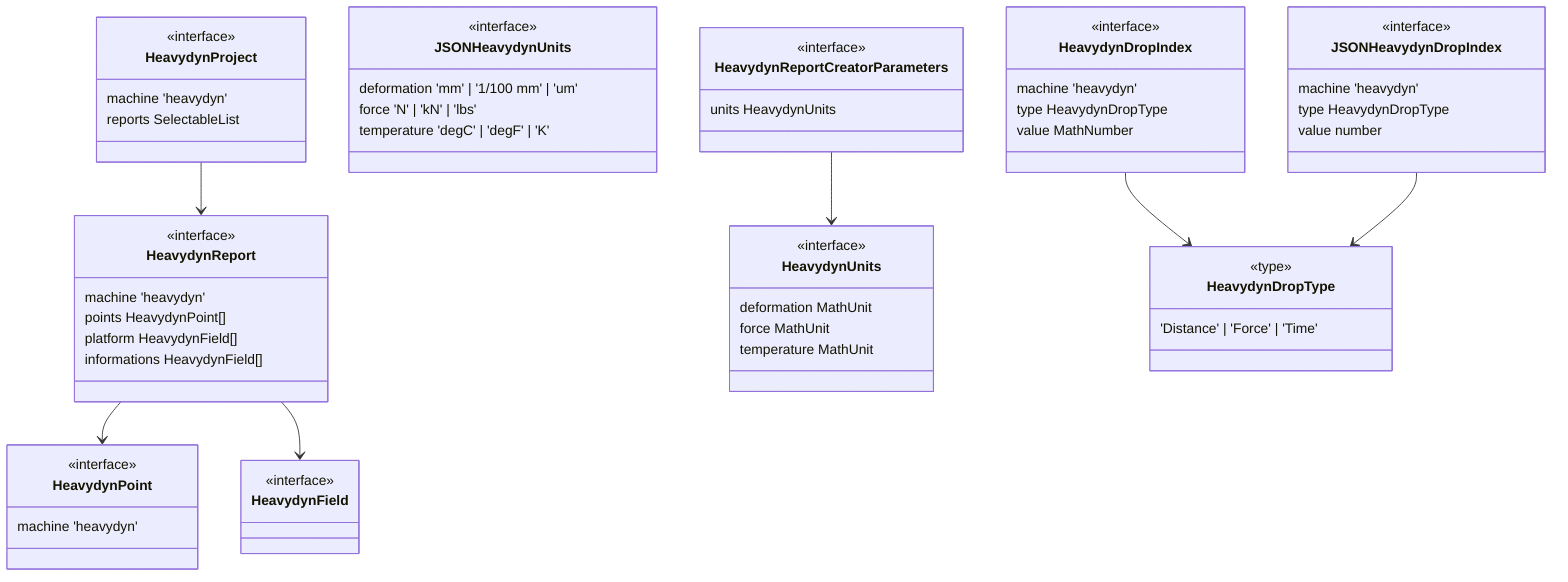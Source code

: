 classDiagram
class HeavydynField {
  <<interface>>

}


class HeavydynPoint {
  <<interface>>
  machine 'heavydyn'
}


class HeavydynProject {
  <<interface>>
  machine 'heavydyn'
  reports SelectableList<HeavydynReport>
}
HeavydynProject --> HeavydynReport

class HeavydynUnits {
  <<interface>>
  deformation MathUnit
  force MathUnit
  temperature MathUnit
}


class JSONHeavydynUnits {
  <<interface>>
  deformation 'mm' | '1/100 mm' | 'um'
  force 'N' | 'kN' | 'lbs'
  temperature 'degC' | 'degF' | 'K'
}


class HeavydynReport {
  <<interface>>
  machine 'heavydyn'
  points HeavydynPoint[]
  platform HeavydynField[]
  informations HeavydynField[]
}
HeavydynReport --> HeavydynPoint
HeavydynReport --> HeavydynField

class HeavydynReportCreatorParameters {
  <<interface>>
  units HeavydynUnits
}
HeavydynReportCreatorParameters --> HeavydynUnits

class HeavydynDropType {
  <<type>>
  'Distance' | 'Force' | 'Time'
}


class HeavydynDropIndex {
  <<interface>>
  machine 'heavydyn'
  type HeavydynDropType
  value MathNumber
}
HeavydynDropIndex --> HeavydynDropType

class JSONHeavydynDropIndex {
  <<interface>>
  machine 'heavydyn'
  type HeavydynDropType
  value number
}
JSONHeavydynDropIndex --> HeavydynDropType